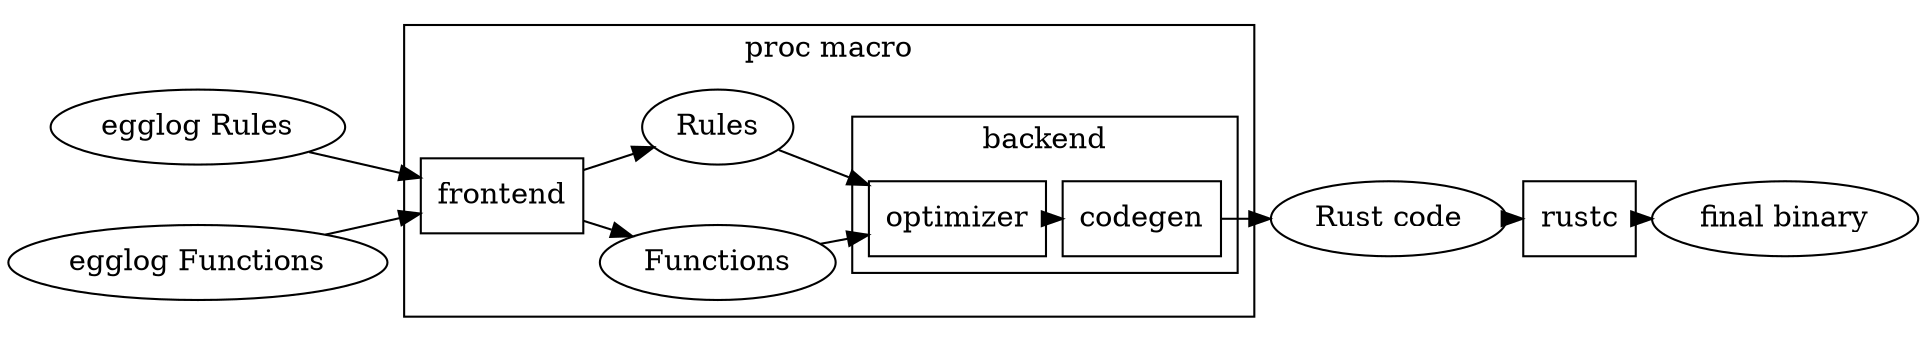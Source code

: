 digraph G {
    rankdir="LR";
    ranksep=0.0;
    nodesep=0.4;
    "egglog Rules" -> "frontend";
    "egglog Functions" -> "frontend";
    subgraph cluster_proc_macro {
        "frontend" [shape=rect];     
        label = "proc macro";
        "frontend" -> "Functions";
        "frontend" -> "Rules";
        "Functions" -> "optimizer";
        "Rules" -> "optimizer";
        subgraph cluster_backend {
            label = "backend";
            "optimizer" [shape=rect];
            "codegen" [shape=rect];
            "optimizer" -> "codegen";
        }   
    }
    "codegen" -> "Rust code";
    "Rust code" -> "rustc";
    "rustc" [shape=rect];
    "rustc" -> "final binary"
}


